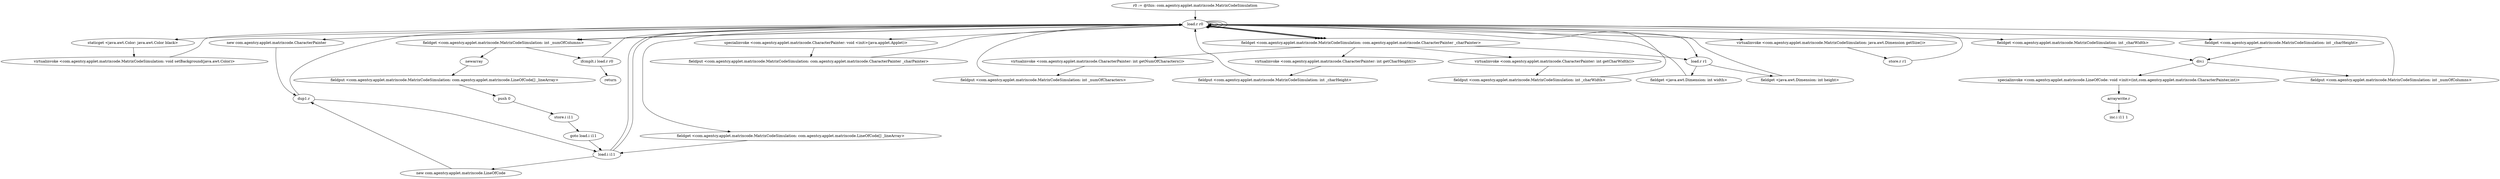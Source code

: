 digraph "" {
    "r0 := @this: com.agentcy.applet.matrixcode.MatrixCodeSimulation"
    "load.r r0"
    "r0 := @this: com.agentcy.applet.matrixcode.MatrixCodeSimulation"->"load.r r0";
    "staticget <java.awt.Color: java.awt.Color black>"
    "load.r r0"->"staticget <java.awt.Color: java.awt.Color black>";
    "virtualinvoke <com.agentcy.applet.matrixcode.MatrixCodeSimulation: void setBackground(java.awt.Color)>"
    "staticget <java.awt.Color: java.awt.Color black>"->"virtualinvoke <com.agentcy.applet.matrixcode.MatrixCodeSimulation: void setBackground(java.awt.Color)>";
    "virtualinvoke <com.agentcy.applet.matrixcode.MatrixCodeSimulation: void setBackground(java.awt.Color)>"->"load.r r0";
    "new com.agentcy.applet.matrixcode.CharacterPainter"
    "load.r r0"->"new com.agentcy.applet.matrixcode.CharacterPainter";
    "dup1.r"
    "new com.agentcy.applet.matrixcode.CharacterPainter"->"dup1.r";
    "dup1.r"->"load.r r0";
    "specialinvoke <com.agentcy.applet.matrixcode.CharacterPainter: void <init>(java.applet.Applet)>"
    "load.r r0"->"specialinvoke <com.agentcy.applet.matrixcode.CharacterPainter: void <init>(java.applet.Applet)>";
    "fieldput <com.agentcy.applet.matrixcode.MatrixCodeSimulation: com.agentcy.applet.matrixcode.CharacterPainter _charPainter>"
    "specialinvoke <com.agentcy.applet.matrixcode.CharacterPainter: void <init>(java.applet.Applet)>"->"fieldput <com.agentcy.applet.matrixcode.MatrixCodeSimulation: com.agentcy.applet.matrixcode.CharacterPainter _charPainter>";
    "fieldput <com.agentcy.applet.matrixcode.MatrixCodeSimulation: com.agentcy.applet.matrixcode.CharacterPainter _charPainter>"->"load.r r0";
    "load.r r0"->"load.r r0";
    "fieldget <com.agentcy.applet.matrixcode.MatrixCodeSimulation: com.agentcy.applet.matrixcode.CharacterPainter _charPainter>"
    "load.r r0"->"fieldget <com.agentcy.applet.matrixcode.MatrixCodeSimulation: com.agentcy.applet.matrixcode.CharacterPainter _charPainter>";
    "virtualinvoke <com.agentcy.applet.matrixcode.CharacterPainter: int getNumOfCharacters()>"
    "fieldget <com.agentcy.applet.matrixcode.MatrixCodeSimulation: com.agentcy.applet.matrixcode.CharacterPainter _charPainter>"->"virtualinvoke <com.agentcy.applet.matrixcode.CharacterPainter: int getNumOfCharacters()>";
    "fieldput <com.agentcy.applet.matrixcode.MatrixCodeSimulation: int _numOfCharacters>"
    "virtualinvoke <com.agentcy.applet.matrixcode.CharacterPainter: int getNumOfCharacters()>"->"fieldput <com.agentcy.applet.matrixcode.MatrixCodeSimulation: int _numOfCharacters>";
    "fieldput <com.agentcy.applet.matrixcode.MatrixCodeSimulation: int _numOfCharacters>"->"load.r r0";
    "load.r r0"->"load.r r0";
    "load.r r0"->"fieldget <com.agentcy.applet.matrixcode.MatrixCodeSimulation: com.agentcy.applet.matrixcode.CharacterPainter _charPainter>";
    "virtualinvoke <com.agentcy.applet.matrixcode.CharacterPainter: int getCharHeight()>"
    "fieldget <com.agentcy.applet.matrixcode.MatrixCodeSimulation: com.agentcy.applet.matrixcode.CharacterPainter _charPainter>"->"virtualinvoke <com.agentcy.applet.matrixcode.CharacterPainter: int getCharHeight()>";
    "fieldput <com.agentcy.applet.matrixcode.MatrixCodeSimulation: int _charHeight>"
    "virtualinvoke <com.agentcy.applet.matrixcode.CharacterPainter: int getCharHeight()>"->"fieldput <com.agentcy.applet.matrixcode.MatrixCodeSimulation: int _charHeight>";
    "fieldput <com.agentcy.applet.matrixcode.MatrixCodeSimulation: int _charHeight>"->"load.r r0";
    "load.r r0"->"load.r r0";
    "load.r r0"->"fieldget <com.agentcy.applet.matrixcode.MatrixCodeSimulation: com.agentcy.applet.matrixcode.CharacterPainter _charPainter>";
    "virtualinvoke <com.agentcy.applet.matrixcode.CharacterPainter: int getCharWidth()>"
    "fieldget <com.agentcy.applet.matrixcode.MatrixCodeSimulation: com.agentcy.applet.matrixcode.CharacterPainter _charPainter>"->"virtualinvoke <com.agentcy.applet.matrixcode.CharacterPainter: int getCharWidth()>";
    "fieldput <com.agentcy.applet.matrixcode.MatrixCodeSimulation: int _charWidth>"
    "virtualinvoke <com.agentcy.applet.matrixcode.CharacterPainter: int getCharWidth()>"->"fieldput <com.agentcy.applet.matrixcode.MatrixCodeSimulation: int _charWidth>";
    "fieldput <com.agentcy.applet.matrixcode.MatrixCodeSimulation: int _charWidth>"->"load.r r0";
    "virtualinvoke <com.agentcy.applet.matrixcode.MatrixCodeSimulation: java.awt.Dimension getSize()>"
    "load.r r0"->"virtualinvoke <com.agentcy.applet.matrixcode.MatrixCodeSimulation: java.awt.Dimension getSize()>";
    "store.r r1"
    "virtualinvoke <com.agentcy.applet.matrixcode.MatrixCodeSimulation: java.awt.Dimension getSize()>"->"store.r r1";
    "store.r r1"->"load.r r0";
    "load.r r1"
    "load.r r0"->"load.r r1";
    "fieldget <java.awt.Dimension: int width>"
    "load.r r1"->"fieldget <java.awt.Dimension: int width>";
    "fieldget <java.awt.Dimension: int width>"->"load.r r0";
    "fieldget <com.agentcy.applet.matrixcode.MatrixCodeSimulation: int _charWidth>"
    "load.r r0"->"fieldget <com.agentcy.applet.matrixcode.MatrixCodeSimulation: int _charWidth>";
    "div.i"
    "fieldget <com.agentcy.applet.matrixcode.MatrixCodeSimulation: int _charWidth>"->"div.i";
    "fieldput <com.agentcy.applet.matrixcode.MatrixCodeSimulation: int _numOfColumns>"
    "div.i"->"fieldput <com.agentcy.applet.matrixcode.MatrixCodeSimulation: int _numOfColumns>";
    "fieldput <com.agentcy.applet.matrixcode.MatrixCodeSimulation: int _numOfColumns>"->"load.r r0";
    "load.r r0"->"load.r r0";
    "fieldget <com.agentcy.applet.matrixcode.MatrixCodeSimulation: int _numOfColumns>"
    "load.r r0"->"fieldget <com.agentcy.applet.matrixcode.MatrixCodeSimulation: int _numOfColumns>";
    "newarray"
    "fieldget <com.agentcy.applet.matrixcode.MatrixCodeSimulation: int _numOfColumns>"->"newarray";
    "fieldput <com.agentcy.applet.matrixcode.MatrixCodeSimulation: com.agentcy.applet.matrixcode.LineOfCode[] _lineArray>"
    "newarray"->"fieldput <com.agentcy.applet.matrixcode.MatrixCodeSimulation: com.agentcy.applet.matrixcode.LineOfCode[] _lineArray>";
    "push 0"
    "fieldput <com.agentcy.applet.matrixcode.MatrixCodeSimulation: com.agentcy.applet.matrixcode.LineOfCode[] _lineArray>"->"push 0";
    "store.i i11"
    "push 0"->"store.i i11";
    "goto load.i i11"
    "store.i i11"->"goto load.i i11";
    "load.i i11"
    "goto load.i i11"->"load.i i11";
    "load.i i11"->"load.r r0";
    "load.r r0"->"fieldget <com.agentcy.applet.matrixcode.MatrixCodeSimulation: int _numOfColumns>";
    "ifcmplt.i load.r r0"
    "fieldget <com.agentcy.applet.matrixcode.MatrixCodeSimulation: int _numOfColumns>"->"ifcmplt.i load.r r0";
    "return"
    "ifcmplt.i load.r r0"->"return";
    "ifcmplt.i load.r r0"->"load.r r0";
    "fieldget <com.agentcy.applet.matrixcode.MatrixCodeSimulation: com.agentcy.applet.matrixcode.LineOfCode[] _lineArray>"
    "load.r r0"->"fieldget <com.agentcy.applet.matrixcode.MatrixCodeSimulation: com.agentcy.applet.matrixcode.LineOfCode[] _lineArray>";
    "fieldget <com.agentcy.applet.matrixcode.MatrixCodeSimulation: com.agentcy.applet.matrixcode.LineOfCode[] _lineArray>"->"load.i i11";
    "new com.agentcy.applet.matrixcode.LineOfCode"
    "load.i i11"->"new com.agentcy.applet.matrixcode.LineOfCode";
    "new com.agentcy.applet.matrixcode.LineOfCode"->"dup1.r";
    "dup1.r"->"load.i i11";
    "load.i i11"->"load.r r0";
    "load.r r0"->"fieldget <com.agentcy.applet.matrixcode.MatrixCodeSimulation: com.agentcy.applet.matrixcode.CharacterPainter _charPainter>";
    "fieldget <com.agentcy.applet.matrixcode.MatrixCodeSimulation: com.agentcy.applet.matrixcode.CharacterPainter _charPainter>"->"load.r r1";
    "fieldget <java.awt.Dimension: int height>"
    "load.r r1"->"fieldget <java.awt.Dimension: int height>";
    "fieldget <java.awt.Dimension: int height>"->"load.r r0";
    "fieldget <com.agentcy.applet.matrixcode.MatrixCodeSimulation: int _charHeight>"
    "load.r r0"->"fieldget <com.agentcy.applet.matrixcode.MatrixCodeSimulation: int _charHeight>";
    "fieldget <com.agentcy.applet.matrixcode.MatrixCodeSimulation: int _charHeight>"->"div.i";
    "specialinvoke <com.agentcy.applet.matrixcode.LineOfCode: void <init>(int,com.agentcy.applet.matrixcode.CharacterPainter,int)>"
    "div.i"->"specialinvoke <com.agentcy.applet.matrixcode.LineOfCode: void <init>(int,com.agentcy.applet.matrixcode.CharacterPainter,int)>";
    "arraywrite.r"
    "specialinvoke <com.agentcy.applet.matrixcode.LineOfCode: void <init>(int,com.agentcy.applet.matrixcode.CharacterPainter,int)>"->"arraywrite.r";
    "inc.i i11 1"
    "arraywrite.r"->"inc.i i11 1";
}
